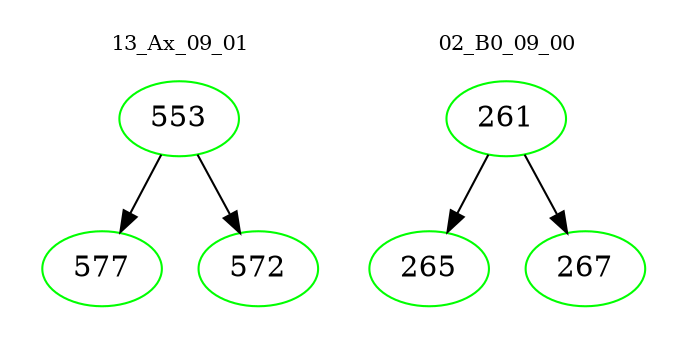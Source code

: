 digraph{
subgraph cluster_0 {
color = white
label = "13_Ax_09_01";
fontsize=10;
T0_553 [label="553", color="green"]
T0_553 -> T0_577 [color="black"]
T0_577 [label="577", color="green"]
T0_553 -> T0_572 [color="black"]
T0_572 [label="572", color="green"]
}
subgraph cluster_1 {
color = white
label = "02_B0_09_00";
fontsize=10;
T1_261 [label="261", color="green"]
T1_261 -> T1_265 [color="black"]
T1_265 [label="265", color="green"]
T1_261 -> T1_267 [color="black"]
T1_267 [label="267", color="green"]
}
}
